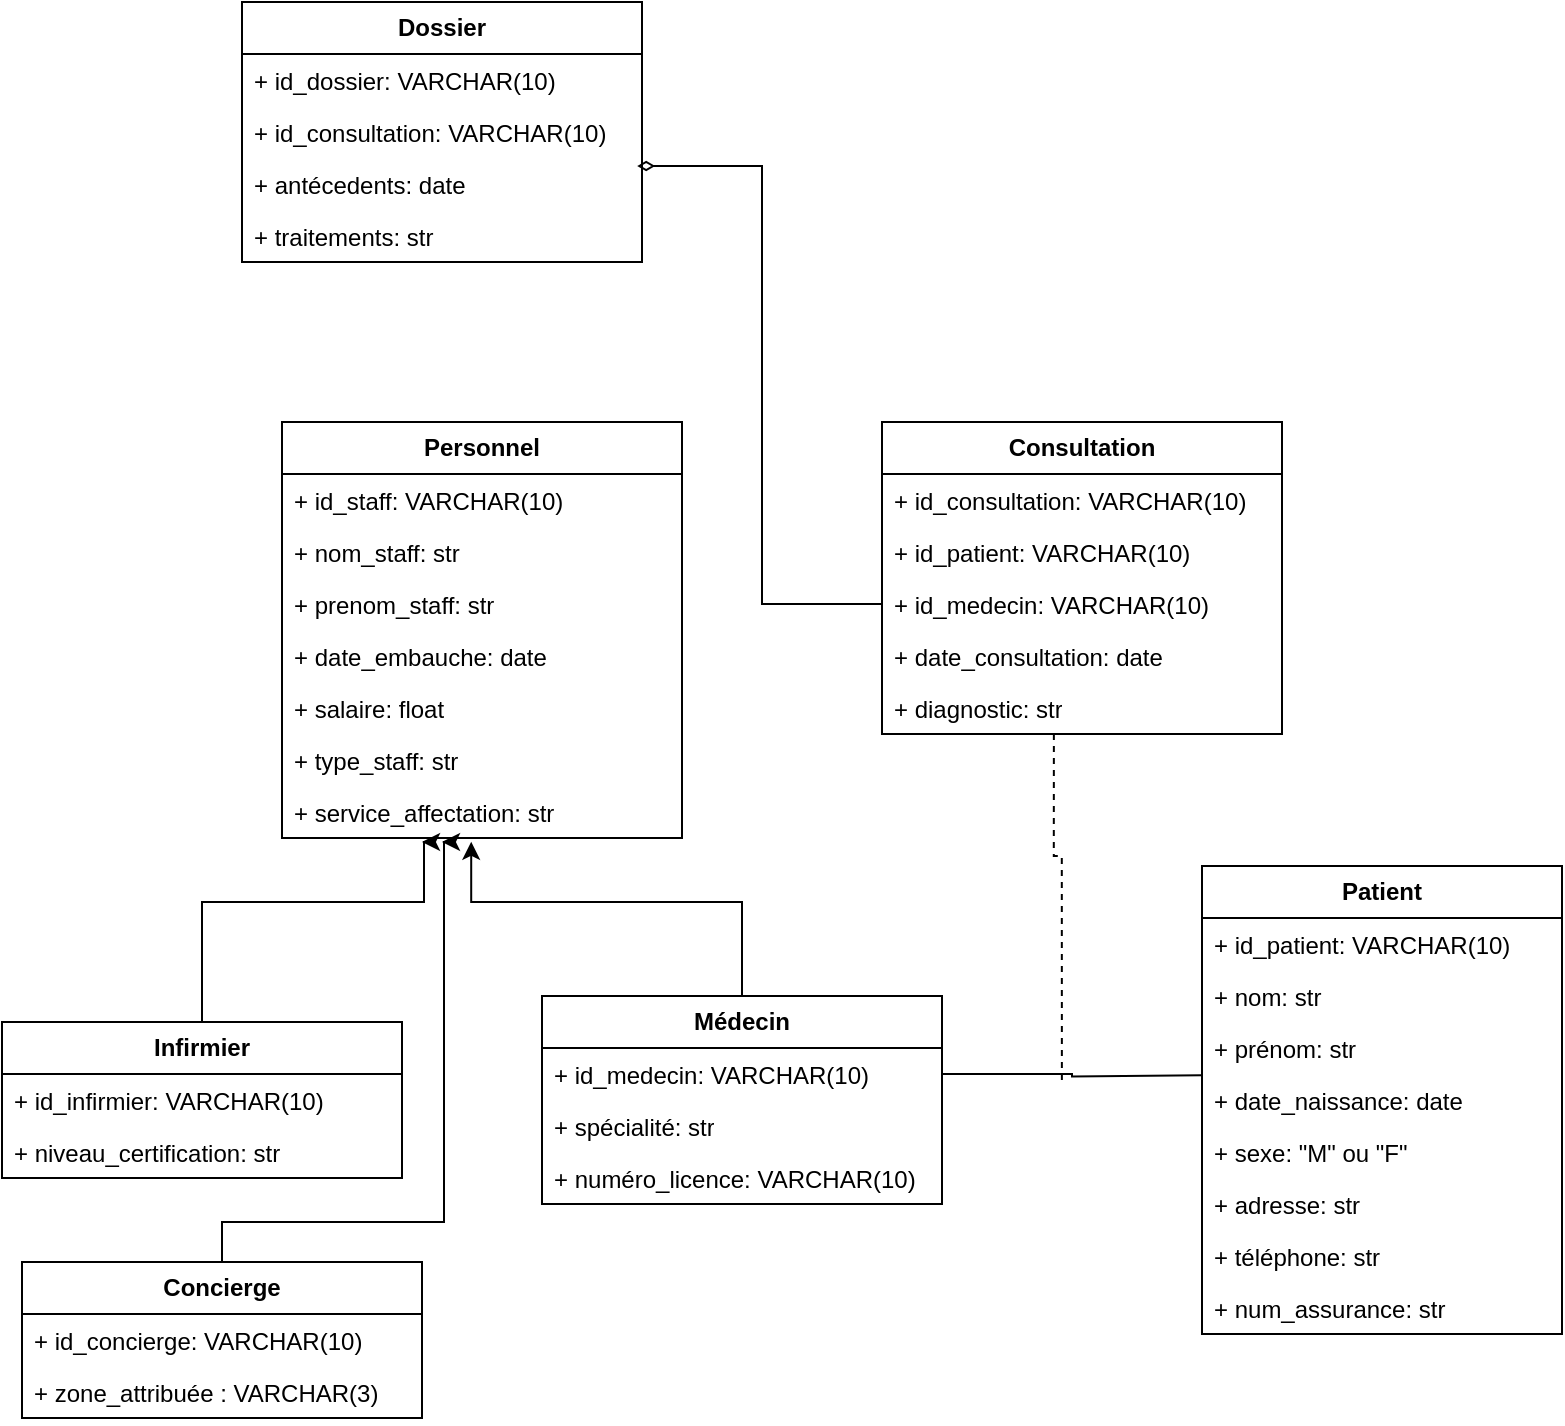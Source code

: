 <mxfile version="26.1.0">
  <diagram name="Page-1" id="OkQ-XIEQglIsKaJorCtY">
    <mxGraphModel dx="703" dy="1545" grid="1" gridSize="10" guides="1" tooltips="1" connect="1" arrows="1" fold="1" page="1" pageScale="1" pageWidth="850" pageHeight="1100" math="0" shadow="0">
      <root>
        <mxCell id="0" />
        <mxCell id="1" parent="0" />
        <mxCell id="NsNQh0VzUy3ct7OtNIlK-5" value="&lt;b&gt;Patient&lt;/b&gt;" style="swimlane;fontStyle=0;childLayout=stackLayout;horizontal=1;startSize=26;fillColor=none;horizontalStack=0;resizeParent=1;resizeParentMax=0;resizeLast=0;collapsible=1;marginBottom=0;whiteSpace=wrap;html=1;" vertex="1" parent="1">
          <mxGeometry x="630" y="582" width="180" height="234" as="geometry" />
        </mxCell>
        <mxCell id="NsNQh0VzUy3ct7OtNIlK-6" value="+ id_patient: VARCHAR(10)&lt;div&gt;&lt;br&gt;&lt;/div&gt;" style="text;strokeColor=none;fillColor=none;align=left;verticalAlign=top;spacingLeft=4;spacingRight=4;overflow=hidden;rotatable=0;points=[[0,0.5],[1,0.5]];portConstraint=eastwest;whiteSpace=wrap;html=1;" vertex="1" parent="NsNQh0VzUy3ct7OtNIlK-5">
          <mxGeometry y="26" width="180" height="26" as="geometry" />
        </mxCell>
        <mxCell id="NsNQh0VzUy3ct7OtNIlK-7" value="+ nom: str" style="text;strokeColor=none;fillColor=none;align=left;verticalAlign=top;spacingLeft=4;spacingRight=4;overflow=hidden;rotatable=0;points=[[0,0.5],[1,0.5]];portConstraint=eastwest;whiteSpace=wrap;html=1;" vertex="1" parent="NsNQh0VzUy3ct7OtNIlK-5">
          <mxGeometry y="52" width="180" height="26" as="geometry" />
        </mxCell>
        <mxCell id="NsNQh0VzUy3ct7OtNIlK-8" value="+ prénom: str" style="text;strokeColor=none;fillColor=none;align=left;verticalAlign=top;spacingLeft=4;spacingRight=4;overflow=hidden;rotatable=0;points=[[0,0.5],[1,0.5]];portConstraint=eastwest;whiteSpace=wrap;html=1;" vertex="1" parent="NsNQh0VzUy3ct7OtNIlK-5">
          <mxGeometry y="78" width="180" height="26" as="geometry" />
        </mxCell>
        <mxCell id="NsNQh0VzUy3ct7OtNIlK-9" value="+ date_naissance: date" style="text;strokeColor=none;fillColor=none;align=left;verticalAlign=top;spacingLeft=4;spacingRight=4;overflow=hidden;rotatable=0;points=[[0,0.5],[1,0.5]];portConstraint=eastwest;whiteSpace=wrap;html=1;" vertex="1" parent="NsNQh0VzUy3ct7OtNIlK-5">
          <mxGeometry y="104" width="180" height="26" as="geometry" />
        </mxCell>
        <mxCell id="NsNQh0VzUy3ct7OtNIlK-10" value="+ sexe: &quot;M&quot; ou &quot;F&quot;" style="text;strokeColor=none;fillColor=none;align=left;verticalAlign=top;spacingLeft=4;spacingRight=4;overflow=hidden;rotatable=0;points=[[0,0.5],[1,0.5]];portConstraint=eastwest;whiteSpace=wrap;html=1;" vertex="1" parent="NsNQh0VzUy3ct7OtNIlK-5">
          <mxGeometry y="130" width="180" height="26" as="geometry" />
        </mxCell>
        <mxCell id="NsNQh0VzUy3ct7OtNIlK-11" value="+ adresse: str" style="text;strokeColor=none;fillColor=none;align=left;verticalAlign=top;spacingLeft=4;spacingRight=4;overflow=hidden;rotatable=0;points=[[0,0.5],[1,0.5]];portConstraint=eastwest;whiteSpace=wrap;html=1;" vertex="1" parent="NsNQh0VzUy3ct7OtNIlK-5">
          <mxGeometry y="156" width="180" height="26" as="geometry" />
        </mxCell>
        <mxCell id="NsNQh0VzUy3ct7OtNIlK-12" value="+ téléphone: str" style="text;strokeColor=none;fillColor=none;align=left;verticalAlign=top;spacingLeft=4;spacingRight=4;overflow=hidden;rotatable=0;points=[[0,0.5],[1,0.5]];portConstraint=eastwest;whiteSpace=wrap;html=1;" vertex="1" parent="NsNQh0VzUy3ct7OtNIlK-5">
          <mxGeometry y="182" width="180" height="26" as="geometry" />
        </mxCell>
        <mxCell id="NsNQh0VzUy3ct7OtNIlK-13" value="+ num_assurance: str" style="text;strokeColor=none;fillColor=none;align=left;verticalAlign=top;spacingLeft=4;spacingRight=4;overflow=hidden;rotatable=0;points=[[0,0.5],[1,0.5]];portConstraint=eastwest;whiteSpace=wrap;html=1;" vertex="1" parent="NsNQh0VzUy3ct7OtNIlK-5">
          <mxGeometry y="208" width="180" height="26" as="geometry" />
        </mxCell>
        <mxCell id="NsNQh0VzUy3ct7OtNIlK-14" value="&lt;b&gt;Personnel&lt;/b&gt;" style="swimlane;fontStyle=0;childLayout=stackLayout;horizontal=1;startSize=26;fillColor=none;horizontalStack=0;resizeParent=1;resizeParentMax=0;resizeLast=0;collapsible=1;marginBottom=0;whiteSpace=wrap;html=1;" vertex="1" parent="1">
          <mxGeometry x="170" y="360" width="200" height="208" as="geometry" />
        </mxCell>
        <mxCell id="NsNQh0VzUy3ct7OtNIlK-15" value="+ id_staff: VARCHAR(10)" style="text;strokeColor=none;fillColor=none;align=left;verticalAlign=top;spacingLeft=4;spacingRight=4;overflow=hidden;rotatable=0;points=[[0,0.5],[1,0.5]];portConstraint=eastwest;whiteSpace=wrap;html=1;" vertex="1" parent="NsNQh0VzUy3ct7OtNIlK-14">
          <mxGeometry y="26" width="200" height="26" as="geometry" />
        </mxCell>
        <mxCell id="NsNQh0VzUy3ct7OtNIlK-16" value="+ nom_staff: str" style="text;strokeColor=none;fillColor=none;align=left;verticalAlign=top;spacingLeft=4;spacingRight=4;overflow=hidden;rotatable=0;points=[[0,0.5],[1,0.5]];portConstraint=eastwest;whiteSpace=wrap;html=1;" vertex="1" parent="NsNQh0VzUy3ct7OtNIlK-14">
          <mxGeometry y="52" width="200" height="26" as="geometry" />
        </mxCell>
        <mxCell id="NsNQh0VzUy3ct7OtNIlK-17" value="+ prenom_staff: str" style="text;strokeColor=none;fillColor=none;align=left;verticalAlign=top;spacingLeft=4;spacingRight=4;overflow=hidden;rotatable=0;points=[[0,0.5],[1,0.5]];portConstraint=eastwest;whiteSpace=wrap;html=1;" vertex="1" parent="NsNQh0VzUy3ct7OtNIlK-14">
          <mxGeometry y="78" width="200" height="26" as="geometry" />
        </mxCell>
        <mxCell id="NsNQh0VzUy3ct7OtNIlK-18" value="+ date_embauche: date" style="text;strokeColor=none;fillColor=none;align=left;verticalAlign=top;spacingLeft=4;spacingRight=4;overflow=hidden;rotatable=0;points=[[0,0.5],[1,0.5]];portConstraint=eastwest;whiteSpace=wrap;html=1;" vertex="1" parent="NsNQh0VzUy3ct7OtNIlK-14">
          <mxGeometry y="104" width="200" height="26" as="geometry" />
        </mxCell>
        <mxCell id="NsNQh0VzUy3ct7OtNIlK-19" value="+ salaire: float&amp;nbsp;" style="text;strokeColor=none;fillColor=none;align=left;verticalAlign=top;spacingLeft=4;spacingRight=4;overflow=hidden;rotatable=0;points=[[0,0.5],[1,0.5]];portConstraint=eastwest;whiteSpace=wrap;html=1;" vertex="1" parent="NsNQh0VzUy3ct7OtNIlK-14">
          <mxGeometry y="130" width="200" height="26" as="geometry" />
        </mxCell>
        <mxCell id="NsNQh0VzUy3ct7OtNIlK-20" value="+ type_staff: str" style="text;strokeColor=none;fillColor=none;align=left;verticalAlign=top;spacingLeft=4;spacingRight=4;overflow=hidden;rotatable=0;points=[[0,0.5],[1,0.5]];portConstraint=eastwest;whiteSpace=wrap;html=1;" vertex="1" parent="NsNQh0VzUy3ct7OtNIlK-14">
          <mxGeometry y="156" width="200" height="26" as="geometry" />
        </mxCell>
        <mxCell id="NsNQh0VzUy3ct7OtNIlK-21" value="+ service_affectation: str" style="text;strokeColor=none;fillColor=none;align=left;verticalAlign=top;spacingLeft=4;spacingRight=4;overflow=hidden;rotatable=0;points=[[0,0.5],[1,0.5]];portConstraint=eastwest;whiteSpace=wrap;html=1;" vertex="1" parent="NsNQh0VzUy3ct7OtNIlK-14">
          <mxGeometry y="182" width="200" height="26" as="geometry" />
        </mxCell>
        <mxCell id="NsNQh0VzUy3ct7OtNIlK-22" value="&lt;b&gt;Médecin&lt;/b&gt;" style="swimlane;fontStyle=0;childLayout=stackLayout;horizontal=1;startSize=26;fillColor=none;horizontalStack=0;resizeParent=1;resizeParentMax=0;resizeLast=0;collapsible=1;marginBottom=0;whiteSpace=wrap;html=1;" vertex="1" parent="1">
          <mxGeometry x="300" y="647" width="200" height="104" as="geometry" />
        </mxCell>
        <mxCell id="NsNQh0VzUy3ct7OtNIlK-44" style="edgeStyle=orthogonalEdgeStyle;rounded=0;orthogonalLoop=1;jettySize=auto;html=1;exitX=1;exitY=0.5;exitDx=0;exitDy=0;endArrow=none;startFill=0;" edge="1" parent="NsNQh0VzUy3ct7OtNIlK-22" source="NsNQh0VzUy3ct7OtNIlK-23">
          <mxGeometry relative="1" as="geometry">
            <mxPoint x="330" y="39.667" as="targetPoint" />
          </mxGeometry>
        </mxCell>
        <mxCell id="NsNQh0VzUy3ct7OtNIlK-23" value="+ id_medecin&lt;span style=&quot;background-color: transparent; color: light-dark(rgb(0, 0, 0), rgb(255, 255, 255));&quot;&gt;: VARCHAR(10)&lt;/span&gt;" style="text;strokeColor=none;fillColor=none;align=left;verticalAlign=top;spacingLeft=4;spacingRight=4;overflow=hidden;rotatable=0;points=[[0,0.5],[1,0.5]];portConstraint=eastwest;whiteSpace=wrap;html=1;" vertex="1" parent="NsNQh0VzUy3ct7OtNIlK-22">
          <mxGeometry y="26" width="200" height="26" as="geometry" />
        </mxCell>
        <mxCell id="NsNQh0VzUy3ct7OtNIlK-24" value="+ spécialité: str" style="text;strokeColor=none;fillColor=none;align=left;verticalAlign=top;spacingLeft=4;spacingRight=4;overflow=hidden;rotatable=0;points=[[0,0.5],[1,0.5]];portConstraint=eastwest;whiteSpace=wrap;html=1;" vertex="1" parent="NsNQh0VzUy3ct7OtNIlK-22">
          <mxGeometry y="52" width="200" height="26" as="geometry" />
        </mxCell>
        <mxCell id="NsNQh0VzUy3ct7OtNIlK-25" value="+ numéro_licence: VARCHAR(10)" style="text;strokeColor=none;fillColor=none;align=left;verticalAlign=top;spacingLeft=4;spacingRight=4;overflow=hidden;rotatable=0;points=[[0,0.5],[1,0.5]];portConstraint=eastwest;whiteSpace=wrap;html=1;" vertex="1" parent="NsNQh0VzUy3ct7OtNIlK-22">
          <mxGeometry y="78" width="200" height="26" as="geometry" />
        </mxCell>
        <mxCell id="NsNQh0VzUy3ct7OtNIlK-43" style="edgeStyle=orthogonalEdgeStyle;rounded=0;orthogonalLoop=1;jettySize=auto;html=1;exitX=0.5;exitY=0;exitDx=0;exitDy=0;" edge="1" parent="1" source="NsNQh0VzUy3ct7OtNIlK-38">
          <mxGeometry relative="1" as="geometry">
            <mxPoint x="240" y="570" as="targetPoint" />
            <Array as="points">
              <mxPoint x="130" y="600" />
              <mxPoint x="241" y="600" />
              <mxPoint x="241" y="570" />
            </Array>
          </mxGeometry>
        </mxCell>
        <mxCell id="NsNQh0VzUy3ct7OtNIlK-38" value="&lt;b&gt;Infirmier&lt;/b&gt;" style="swimlane;fontStyle=0;childLayout=stackLayout;horizontal=1;startSize=26;fillColor=none;horizontalStack=0;resizeParent=1;resizeParentMax=0;resizeLast=0;collapsible=1;marginBottom=0;whiteSpace=wrap;html=1;" vertex="1" parent="1">
          <mxGeometry x="30" y="660" width="200" height="78" as="geometry" />
        </mxCell>
        <mxCell id="NsNQh0VzUy3ct7OtNIlK-39" value="+ id_infirmier&lt;span style=&quot;background-color: transparent; color: light-dark(rgb(0, 0, 0), rgb(255, 255, 255));&quot;&gt;: VARCHAR(10)&lt;/span&gt;" style="text;strokeColor=none;fillColor=none;align=left;verticalAlign=top;spacingLeft=4;spacingRight=4;overflow=hidden;rotatable=0;points=[[0,0.5],[1,0.5]];portConstraint=eastwest;whiteSpace=wrap;html=1;" vertex="1" parent="NsNQh0VzUy3ct7OtNIlK-38">
          <mxGeometry y="26" width="200" height="26" as="geometry" />
        </mxCell>
        <mxCell id="NsNQh0VzUy3ct7OtNIlK-40" value="+ niveau_certification: str" style="text;strokeColor=none;fillColor=none;align=left;verticalAlign=top;spacingLeft=4;spacingRight=4;overflow=hidden;rotatable=0;points=[[0,0.5],[1,0.5]];portConstraint=eastwest;whiteSpace=wrap;html=1;" vertex="1" parent="NsNQh0VzUy3ct7OtNIlK-38">
          <mxGeometry y="52" width="200" height="26" as="geometry" />
        </mxCell>
        <mxCell id="NsNQh0VzUy3ct7OtNIlK-42" style="edgeStyle=orthogonalEdgeStyle;rounded=0;orthogonalLoop=1;jettySize=auto;html=1;exitX=0.5;exitY=0;exitDx=0;exitDy=0;entryX=0.473;entryY=1.073;entryDx=0;entryDy=0;entryPerimeter=0;" edge="1" parent="1" source="NsNQh0VzUy3ct7OtNIlK-22" target="NsNQh0VzUy3ct7OtNIlK-21">
          <mxGeometry relative="1" as="geometry">
            <Array as="points">
              <mxPoint x="400" y="600" />
              <mxPoint x="265" y="600" />
            </Array>
          </mxGeometry>
        </mxCell>
        <mxCell id="NsNQh0VzUy3ct7OtNIlK-48" style="edgeStyle=orthogonalEdgeStyle;rounded=0;orthogonalLoop=1;jettySize=auto;html=1;exitX=0.5;exitY=0;exitDx=0;exitDy=0;" edge="1" parent="1" source="NsNQh0VzUy3ct7OtNIlK-45">
          <mxGeometry relative="1" as="geometry">
            <mxPoint x="250" y="570" as="targetPoint" />
            <Array as="points">
              <mxPoint x="140" y="760" />
              <mxPoint x="251" y="760" />
              <mxPoint x="251" y="570" />
            </Array>
          </mxGeometry>
        </mxCell>
        <mxCell id="NsNQh0VzUy3ct7OtNIlK-45" value="&lt;b&gt;Concierge&lt;/b&gt;" style="swimlane;fontStyle=0;childLayout=stackLayout;horizontal=1;startSize=26;fillColor=none;horizontalStack=0;resizeParent=1;resizeParentMax=0;resizeLast=0;collapsible=1;marginBottom=0;whiteSpace=wrap;html=1;" vertex="1" parent="1">
          <mxGeometry x="40" y="780" width="200" height="78" as="geometry" />
        </mxCell>
        <mxCell id="NsNQh0VzUy3ct7OtNIlK-46" value="+ id_concierge&lt;span style=&quot;background-color: transparent; color: light-dark(rgb(0, 0, 0), rgb(255, 255, 255));&quot;&gt;: VARCHAR(10)&lt;/span&gt;" style="text;strokeColor=none;fillColor=none;align=left;verticalAlign=top;spacingLeft=4;spacingRight=4;overflow=hidden;rotatable=0;points=[[0,0.5],[1,0.5]];portConstraint=eastwest;whiteSpace=wrap;html=1;" vertex="1" parent="NsNQh0VzUy3ct7OtNIlK-45">
          <mxGeometry y="26" width="200" height="26" as="geometry" />
        </mxCell>
        <mxCell id="NsNQh0VzUy3ct7OtNIlK-47" value="+ zone_attribuée : VARCHAR(3)" style="text;strokeColor=none;fillColor=none;align=left;verticalAlign=top;spacingLeft=4;spacingRight=4;overflow=hidden;rotatable=0;points=[[0,0.5],[1,0.5]];portConstraint=eastwest;whiteSpace=wrap;html=1;" vertex="1" parent="NsNQh0VzUy3ct7OtNIlK-45">
          <mxGeometry y="52" width="200" height="26" as="geometry" />
        </mxCell>
        <mxCell id="NsNQh0VzUy3ct7OtNIlK-49" value="&lt;b&gt;Consultation&lt;/b&gt;" style="swimlane;fontStyle=0;childLayout=stackLayout;horizontal=1;startSize=26;fillColor=none;horizontalStack=0;resizeParent=1;resizeParentMax=0;resizeLast=0;collapsible=1;marginBottom=0;whiteSpace=wrap;html=1;" vertex="1" parent="1">
          <mxGeometry x="470" y="360" width="200" height="156" as="geometry" />
        </mxCell>
        <mxCell id="NsNQh0VzUy3ct7OtNIlK-50" value="+ id_consultation: VARCHAR(10)&lt;div&gt;&lt;br&gt;&lt;/div&gt;" style="text;strokeColor=none;fillColor=none;align=left;verticalAlign=top;spacingLeft=4;spacingRight=4;overflow=hidden;rotatable=0;points=[[0,0.5],[1,0.5]];portConstraint=eastwest;whiteSpace=wrap;html=1;" vertex="1" parent="NsNQh0VzUy3ct7OtNIlK-49">
          <mxGeometry y="26" width="200" height="26" as="geometry" />
        </mxCell>
        <mxCell id="NsNQh0VzUy3ct7OtNIlK-51" value="+ id_patient: VARCHAR(10)" style="text;strokeColor=none;fillColor=none;align=left;verticalAlign=top;spacingLeft=4;spacingRight=4;overflow=hidden;rotatable=0;points=[[0,0.5],[1,0.5]];portConstraint=eastwest;whiteSpace=wrap;html=1;" vertex="1" parent="NsNQh0VzUy3ct7OtNIlK-49">
          <mxGeometry y="52" width="200" height="26" as="geometry" />
        </mxCell>
        <mxCell id="NsNQh0VzUy3ct7OtNIlK-52" value="+ id_medecin: VARCHAR(10)" style="text;strokeColor=none;fillColor=none;align=left;verticalAlign=top;spacingLeft=4;spacingRight=4;overflow=hidden;rotatable=0;points=[[0,0.5],[1,0.5]];portConstraint=eastwest;whiteSpace=wrap;html=1;" vertex="1" parent="NsNQh0VzUy3ct7OtNIlK-49">
          <mxGeometry y="78" width="200" height="26" as="geometry" />
        </mxCell>
        <mxCell id="NsNQh0VzUy3ct7OtNIlK-53" value="+ date_consultation: date" style="text;strokeColor=none;fillColor=none;align=left;verticalAlign=top;spacingLeft=4;spacingRight=4;overflow=hidden;rotatable=0;points=[[0,0.5],[1,0.5]];portConstraint=eastwest;whiteSpace=wrap;html=1;" vertex="1" parent="NsNQh0VzUy3ct7OtNIlK-49">
          <mxGeometry y="104" width="200" height="26" as="geometry" />
        </mxCell>
        <mxCell id="NsNQh0VzUy3ct7OtNIlK-55" value="+ diagnostic: str" style="text;strokeColor=none;fillColor=none;align=left;verticalAlign=top;spacingLeft=4;spacingRight=4;overflow=hidden;rotatable=0;points=[[0,0.5],[1,0.5]];portConstraint=eastwest;whiteSpace=wrap;html=1;" vertex="1" parent="NsNQh0VzUy3ct7OtNIlK-49">
          <mxGeometry y="130" width="200" height="26" as="geometry" />
        </mxCell>
        <mxCell id="NsNQh0VzUy3ct7OtNIlK-58" value="&lt;b&gt;Dossier&lt;/b&gt;" style="swimlane;fontStyle=0;childLayout=stackLayout;horizontal=1;startSize=26;fillColor=none;horizontalStack=0;resizeParent=1;resizeParentMax=0;resizeLast=0;collapsible=1;marginBottom=0;whiteSpace=wrap;html=1;" vertex="1" parent="1">
          <mxGeometry x="150" y="150" width="200" height="130" as="geometry" />
        </mxCell>
        <mxCell id="NsNQh0VzUy3ct7OtNIlK-59" value="+ id_dossier: VARCHAR(10)&lt;div&gt;&lt;br&gt;&lt;/div&gt;" style="text;strokeColor=none;fillColor=none;align=left;verticalAlign=top;spacingLeft=4;spacingRight=4;overflow=hidden;rotatable=0;points=[[0,0.5],[1,0.5]];portConstraint=eastwest;whiteSpace=wrap;html=1;" vertex="1" parent="NsNQh0VzUy3ct7OtNIlK-58">
          <mxGeometry y="26" width="200" height="26" as="geometry" />
        </mxCell>
        <mxCell id="NsNQh0VzUy3ct7OtNIlK-60" value="+ id_consultation: VARCHAR(10)&lt;div&gt;&lt;br&gt;&lt;/div&gt;" style="text;strokeColor=none;fillColor=none;align=left;verticalAlign=top;spacingLeft=4;spacingRight=4;overflow=hidden;rotatable=0;points=[[0,0.5],[1,0.5]];portConstraint=eastwest;whiteSpace=wrap;html=1;" vertex="1" parent="NsNQh0VzUy3ct7OtNIlK-58">
          <mxGeometry y="52" width="200" height="26" as="geometry" />
        </mxCell>
        <mxCell id="NsNQh0VzUy3ct7OtNIlK-62" value="+ antécedents: date" style="text;strokeColor=none;fillColor=none;align=left;verticalAlign=top;spacingLeft=4;spacingRight=4;overflow=hidden;rotatable=0;points=[[0,0.5],[1,0.5]];portConstraint=eastwest;whiteSpace=wrap;html=1;" vertex="1" parent="NsNQh0VzUy3ct7OtNIlK-58">
          <mxGeometry y="78" width="200" height="26" as="geometry" />
        </mxCell>
        <mxCell id="NsNQh0VzUy3ct7OtNIlK-63" value="+ traitements: str" style="text;strokeColor=none;fillColor=none;align=left;verticalAlign=top;spacingLeft=4;spacingRight=4;overflow=hidden;rotatable=0;points=[[0,0.5],[1,0.5]];portConstraint=eastwest;whiteSpace=wrap;html=1;" vertex="1" parent="NsNQh0VzUy3ct7OtNIlK-58">
          <mxGeometry y="104" width="200" height="26" as="geometry" />
        </mxCell>
        <mxCell id="NsNQh0VzUy3ct7OtNIlK-65" style="edgeStyle=orthogonalEdgeStyle;rounded=0;orthogonalLoop=1;jettySize=auto;html=1;endArrow=diamondThin;endFill=0;entryX=0.988;entryY=0.154;entryDx=0;entryDy=0;entryPerimeter=0;strokeWidth=1;startArrow=none;startFill=0;" edge="1" parent="1" source="NsNQh0VzUy3ct7OtNIlK-52" target="NsNQh0VzUy3ct7OtNIlK-62">
          <mxGeometry relative="1" as="geometry">
            <mxPoint x="380" y="170" as="targetPoint" />
            <Array as="points">
              <mxPoint x="410" y="451" />
              <mxPoint x="410" y="232" />
            </Array>
          </mxGeometry>
        </mxCell>
        <mxCell id="NsNQh0VzUy3ct7OtNIlK-69" style="edgeStyle=orthogonalEdgeStyle;rounded=0;orthogonalLoop=1;jettySize=auto;html=1;exitX=0.48;exitY=1.011;exitDx=0;exitDy=0;endArrow=none;startFill=0;dashed=1;exitPerimeter=0;" edge="1" parent="1">
          <mxGeometry relative="1" as="geometry">
            <mxPoint x="559.94" y="689.71" as="targetPoint" />
            <mxPoint x="555.94" y="515.996" as="sourcePoint" />
            <Array as="points">
              <mxPoint x="556" y="577" />
              <mxPoint x="560" y="577" />
            </Array>
          </mxGeometry>
        </mxCell>
      </root>
    </mxGraphModel>
  </diagram>
</mxfile>

